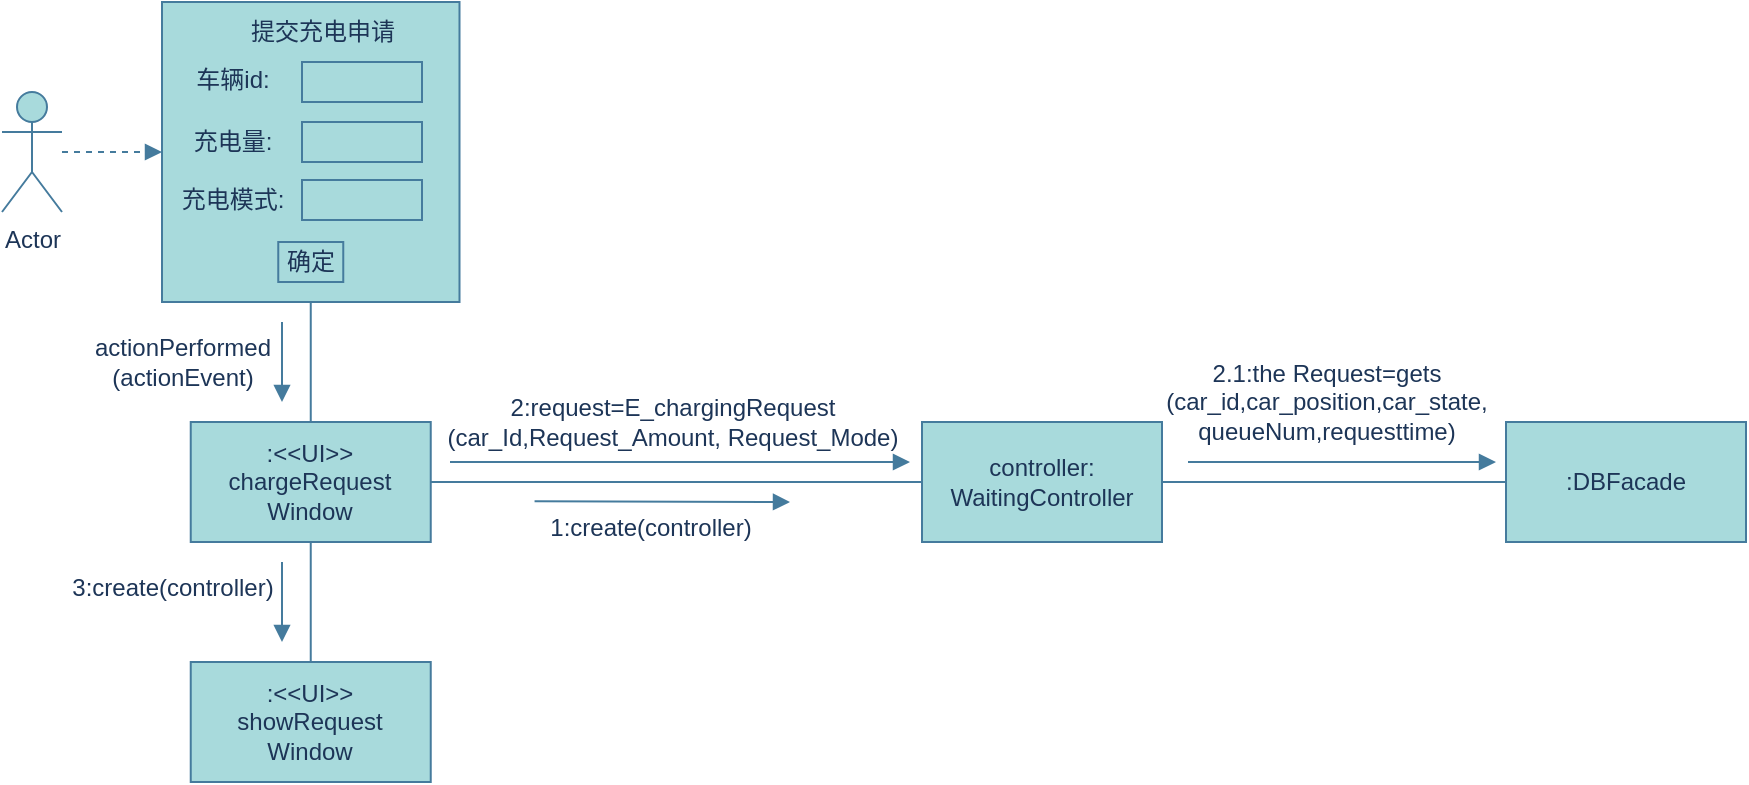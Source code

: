 <mxfile version="27.0.6">
  <diagram name="Page-1" id="3WEG0BcmEaPWdOdoA439">
    <mxGraphModel dx="1892" dy="1194" grid="1" gridSize="10" guides="1" tooltips="1" connect="1" arrows="1" fold="1" page="1" pageScale="1" pageWidth="827" pageHeight="1169" math="0" shadow="0">
      <root>
        <mxCell id="0" />
        <mxCell id="1" parent="0" />
        <mxCell id="UPl1scvbvViI10Mi023q-47" value="Actor" style="shape=umlActor;verticalLabelPosition=bottom;verticalAlign=top;html=1;rounded=0;labelBackgroundColor=none;fillColor=#A8DADC;strokeColor=#457B9D;fontColor=#1D3557;" vertex="1" parent="1">
          <mxGeometry x="190" y="125" width="30" height="60" as="geometry" />
        </mxCell>
        <mxCell id="UPl1scvbvViI10Mi023q-70" style="edgeStyle=orthogonalEdgeStyle;rounded=0;orthogonalLoop=1;jettySize=auto;html=1;exitX=0.5;exitY=1;exitDx=0;exitDy=0;entryX=0.5;entryY=0;entryDx=0;entryDy=0;endArrow=none;startFill=0;labelBackgroundColor=none;strokeColor=#457B9D;fontColor=default;" edge="1" parent="1" source="UPl1scvbvViI10Mi023q-49" target="UPl1scvbvViI10Mi023q-67">
          <mxGeometry relative="1" as="geometry" />
        </mxCell>
        <mxCell id="UPl1scvbvViI10Mi023q-49" value=":&amp;lt;&amp;lt;UI&amp;gt;&amp;gt;&lt;div&gt;chargeRequest&lt;div&gt;Window&lt;/div&gt;&lt;/div&gt;" style="rounded=0;whiteSpace=wrap;html=1;labelBackgroundColor=none;fillColor=#A8DADC;strokeColor=#457B9D;fontColor=#1D3557;" vertex="1" parent="1">
          <mxGeometry x="284.37" y="290" width="120" height="60" as="geometry" />
        </mxCell>
        <mxCell id="UPl1scvbvViI10Mi023q-50" value="" style="rounded=0;whiteSpace=wrap;html=1;labelBackgroundColor=none;fillColor=#A8DADC;strokeColor=#457B9D;fontColor=#1D3557;" vertex="1" parent="1">
          <mxGeometry x="270" y="80" width="148.75" height="150" as="geometry" />
        </mxCell>
        <mxCell id="UPl1scvbvViI10Mi023q-51" value="" style="endArrow=block;dashed=1;html=1;rounded=0;entryX=0;entryY=0.5;entryDx=0;entryDy=0;startArrow=none;startFill=0;endFill=1;labelBackgroundColor=none;strokeColor=#457B9D;fontColor=default;" edge="1" parent="1" source="UPl1scvbvViI10Mi023q-47" target="UPl1scvbvViI10Mi023q-50">
          <mxGeometry width="50" height="50" relative="1" as="geometry">
            <mxPoint x="160" y="190" as="sourcePoint" />
            <mxPoint x="230.711" y="140" as="targetPoint" />
          </mxGeometry>
        </mxCell>
        <mxCell id="UPl1scvbvViI10Mi023q-52" value="" style="rounded=0;whiteSpace=wrap;html=1;labelBackgroundColor=none;fillColor=#A8DADC;strokeColor=#457B9D;fontColor=#1D3557;" vertex="1" parent="1">
          <mxGeometry x="340" y="110" width="60" height="20" as="geometry" />
        </mxCell>
        <mxCell id="UPl1scvbvViI10Mi023q-53" value="" style="rounded=0;whiteSpace=wrap;html=1;labelBackgroundColor=none;fillColor=#A8DADC;strokeColor=#457B9D;fontColor=#1D3557;" vertex="1" parent="1">
          <mxGeometry x="340" y="140" width="60" height="20" as="geometry" />
        </mxCell>
        <mxCell id="UPl1scvbvViI10Mi023q-54" value="" style="rounded=0;whiteSpace=wrap;html=1;labelBackgroundColor=none;fillColor=#A8DADC;strokeColor=#457B9D;fontColor=#1D3557;" vertex="1" parent="1">
          <mxGeometry x="340" y="169" width="60" height="20" as="geometry" />
        </mxCell>
        <mxCell id="UPl1scvbvViI10Mi023q-55" value="提交充电申请" style="text;html=1;align=center;verticalAlign=middle;resizable=0;points=[];autosize=1;strokeColor=none;fillColor=none;rounded=0;labelBackgroundColor=none;fontColor=#1D3557;" vertex="1" parent="1">
          <mxGeometry x="300" y="80" width="100" height="30" as="geometry" />
        </mxCell>
        <mxCell id="UPl1scvbvViI10Mi023q-56" value="车辆id:" style="text;html=1;align=center;verticalAlign=middle;resizable=0;points=[];autosize=1;strokeColor=none;fillColor=none;rounded=0;labelBackgroundColor=none;fontColor=#1D3557;" vertex="1" parent="1">
          <mxGeometry x="275" y="104" width="60" height="30" as="geometry" />
        </mxCell>
        <mxCell id="UPl1scvbvViI10Mi023q-57" value="充电量:" style="text;html=1;align=center;verticalAlign=middle;resizable=0;points=[];autosize=1;strokeColor=none;fillColor=none;rounded=0;labelBackgroundColor=none;fontColor=#1D3557;" vertex="1" parent="1">
          <mxGeometry x="275" y="135" width="60" height="30" as="geometry" />
        </mxCell>
        <mxCell id="UPl1scvbvViI10Mi023q-58" value="充电模式:" style="text;html=1;align=center;verticalAlign=middle;resizable=0;points=[];autosize=1;strokeColor=none;fillColor=none;rounded=0;labelBackgroundColor=none;fontColor=#1D3557;" vertex="1" parent="1">
          <mxGeometry x="270" y="164" width="70" height="30" as="geometry" />
        </mxCell>
        <mxCell id="UPl1scvbvViI10Mi023q-59" value="确定" style="rounded=0;whiteSpace=wrap;html=1;labelBackgroundColor=none;fillColor=#A8DADC;strokeColor=#457B9D;fontColor=#1D3557;" vertex="1" parent="1">
          <mxGeometry x="328.13" y="200" width="32.5" height="20" as="geometry" />
        </mxCell>
        <mxCell id="UPl1scvbvViI10Mi023q-63" value="" style="endArrow=none;html=1;rounded=0;entryX=0.5;entryY=1;entryDx=0;entryDy=0;exitX=0.5;exitY=0;exitDx=0;exitDy=0;labelBackgroundColor=none;strokeColor=#457B9D;fontColor=default;" edge="1" parent="1" source="UPl1scvbvViI10Mi023q-49" target="UPl1scvbvViI10Mi023q-50">
          <mxGeometry width="50" height="50" relative="1" as="geometry">
            <mxPoint x="150" y="570" as="sourcePoint" />
            <mxPoint x="200" y="520" as="targetPoint" />
          </mxGeometry>
        </mxCell>
        <mxCell id="UPl1scvbvViI10Mi023q-64" value="" style="endArrow=block;html=1;rounded=0;endFill=1;labelBackgroundColor=none;strokeColor=#457B9D;fontColor=default;" edge="1" parent="1">
          <mxGeometry width="50" height="50" relative="1" as="geometry">
            <mxPoint x="330" y="240" as="sourcePoint" />
            <mxPoint x="330" y="280" as="targetPoint" />
          </mxGeometry>
        </mxCell>
        <mxCell id="UPl1scvbvViI10Mi023q-65" value="actionPerformed&lt;div&gt;(actionEvent)&lt;/div&gt;" style="text;html=1;align=center;verticalAlign=middle;resizable=0;points=[];autosize=1;strokeColor=none;fillColor=none;rounded=0;labelBackgroundColor=none;fontColor=#1D3557;" vertex="1" parent="1">
          <mxGeometry x="225" y="240" width="110" height="40" as="geometry" />
        </mxCell>
        <mxCell id="UPl1scvbvViI10Mi023q-67" value=":&amp;lt;&amp;lt;UI&amp;gt;&amp;gt;&lt;div&gt;showRequest&lt;div&gt;Window&lt;/div&gt;&lt;/div&gt;" style="rounded=0;whiteSpace=wrap;html=1;labelBackgroundColor=none;fillColor=#A8DADC;strokeColor=#457B9D;fontColor=#1D3557;" vertex="1" parent="1">
          <mxGeometry x="284.37" y="410" width="120" height="60" as="geometry" />
        </mxCell>
        <mxCell id="UPl1scvbvViI10Mi023q-68" value="" style="endArrow=block;html=1;rounded=0;endFill=1;labelBackgroundColor=none;strokeColor=#457B9D;fontColor=default;" edge="1" parent="1">
          <mxGeometry width="50" height="50" relative="1" as="geometry">
            <mxPoint x="330" y="360" as="sourcePoint" />
            <mxPoint x="330" y="400" as="targetPoint" />
          </mxGeometry>
        </mxCell>
        <mxCell id="UPl1scvbvViI10Mi023q-69" value="3:create(controller)" style="text;html=1;align=center;verticalAlign=middle;resizable=0;points=[];autosize=1;strokeColor=none;fillColor=none;rounded=0;labelBackgroundColor=none;fontColor=#1D3557;" vertex="1" parent="1">
          <mxGeometry x="215" y="358" width="120" height="30" as="geometry" />
        </mxCell>
        <mxCell id="UPl1scvbvViI10Mi023q-74" style="edgeStyle=orthogonalEdgeStyle;rounded=0;orthogonalLoop=1;jettySize=auto;html=1;exitX=1;exitY=0.5;exitDx=0;exitDy=0;entryX=0;entryY=0.5;entryDx=0;entryDy=0;endArrow=none;startFill=0;labelBackgroundColor=none;strokeColor=#457B9D;fontColor=default;" edge="1" parent="1" source="UPl1scvbvViI10Mi023q-71" target="UPl1scvbvViI10Mi023q-72">
          <mxGeometry relative="1" as="geometry" />
        </mxCell>
        <mxCell id="UPl1scvbvViI10Mi023q-71" value="controller:&lt;br&gt;WaitingController" style="rounded=0;whiteSpace=wrap;html=1;labelBackgroundColor=none;fillColor=#A8DADC;strokeColor=#457B9D;fontColor=#1D3557;" vertex="1" parent="1">
          <mxGeometry x="650" y="290" width="120" height="60" as="geometry" />
        </mxCell>
        <mxCell id="UPl1scvbvViI10Mi023q-72" value=":DBFacade" style="rounded=0;whiteSpace=wrap;html=1;labelBackgroundColor=none;fillColor=#A8DADC;strokeColor=#457B9D;fontColor=#1D3557;" vertex="1" parent="1">
          <mxGeometry x="942" y="290" width="120" height="60" as="geometry" />
        </mxCell>
        <mxCell id="UPl1scvbvViI10Mi023q-73" value="" style="endArrow=none;html=1;rounded=0;entryX=1;entryY=0.5;entryDx=0;entryDy=0;exitX=0;exitY=0.5;exitDx=0;exitDy=0;labelBackgroundColor=none;strokeColor=#457B9D;fontColor=default;" edge="1" parent="1" source="UPl1scvbvViI10Mi023q-71" target="UPl1scvbvViI10Mi023q-49">
          <mxGeometry width="50" height="50" relative="1" as="geometry">
            <mxPoint x="660" y="600" as="sourcePoint" />
            <mxPoint x="710" y="550" as="targetPoint" />
          </mxGeometry>
        </mxCell>
        <mxCell id="UPl1scvbvViI10Mi023q-75" value="" style="endArrow=block;html=1;rounded=0;endFill=1;labelBackgroundColor=none;strokeColor=#457B9D;fontColor=default;" edge="1" parent="1">
          <mxGeometry width="50" height="50" relative="1" as="geometry">
            <mxPoint x="414" y="310" as="sourcePoint" />
            <mxPoint x="644" y="310" as="targetPoint" />
          </mxGeometry>
        </mxCell>
        <mxCell id="UPl1scvbvViI10Mi023q-76" value="" style="endArrow=block;html=1;rounded=0;endFill=1;labelBackgroundColor=none;strokeColor=#457B9D;fontColor=default;exitX=0.019;exitY=0.056;exitDx=0;exitDy=0;exitPerimeter=0;" edge="1" parent="1" source="UPl1scvbvViI10Mi023q-78">
          <mxGeometry width="50" height="50" relative="1" as="geometry">
            <mxPoint x="434" y="330" as="sourcePoint" />
            <mxPoint x="584" y="330" as="targetPoint" />
          </mxGeometry>
        </mxCell>
        <mxCell id="UPl1scvbvViI10Mi023q-77" value="" style="endArrow=block;html=1;rounded=0;endFill=1;labelBackgroundColor=none;strokeColor=#457B9D;fontColor=default;" edge="1" parent="1">
          <mxGeometry width="50" height="50" relative="1" as="geometry">
            <mxPoint x="783" y="310" as="sourcePoint" />
            <mxPoint x="937" y="310" as="targetPoint" />
          </mxGeometry>
        </mxCell>
        <mxCell id="UPl1scvbvViI10Mi023q-78" value="1:create(controller)" style="text;html=1;align=center;verticalAlign=middle;resizable=0;points=[];autosize=1;strokeColor=none;fillColor=none;rounded=0;labelBackgroundColor=none;fontColor=#1D3557;" vertex="1" parent="1">
          <mxGeometry x="454" y="328" width="120" height="30" as="geometry" />
        </mxCell>
        <mxCell id="UPl1scvbvViI10Mi023q-79" value="2.1:the Request=gets&lt;div&gt;(car_id,car_position,car_state,&lt;/div&gt;&lt;div&gt;queueNum,requesttime)&lt;/div&gt;" style="text;html=1;align=center;verticalAlign=middle;resizable=0;points=[];autosize=1;strokeColor=none;fillColor=none;rounded=0;labelBackgroundColor=none;fontColor=#1D3557;" vertex="1" parent="1">
          <mxGeometry x="762" y="250" width="180" height="60" as="geometry" />
        </mxCell>
        <mxCell id="UPl1scvbvViI10Mi023q-80" value="2:request=E_chargingRequest&lt;div&gt;(car_Id,Request_Amount, Request_Mode)&lt;/div&gt;" style="text;html=1;align=center;verticalAlign=middle;resizable=0;points=[];autosize=1;strokeColor=none;fillColor=none;fontColor=#1D3557;" vertex="1" parent="1">
          <mxGeometry x="400" y="270" width="250" height="40" as="geometry" />
        </mxCell>
      </root>
    </mxGraphModel>
  </diagram>
</mxfile>
